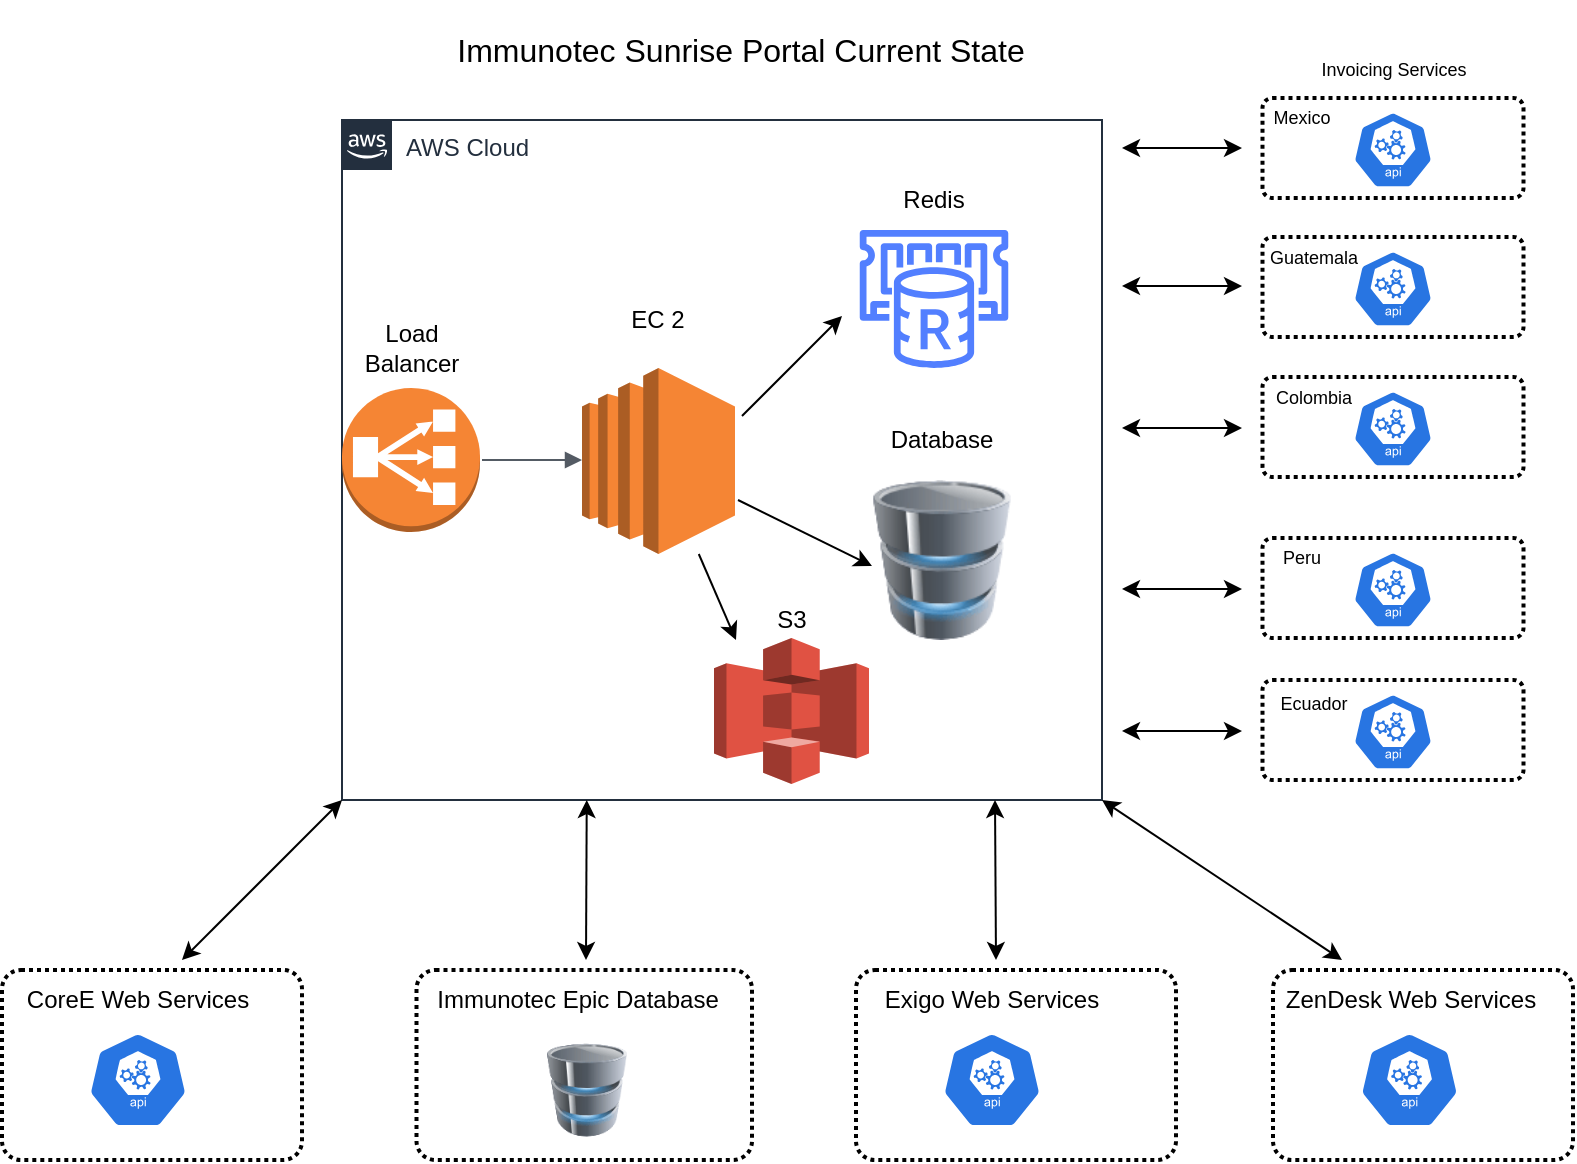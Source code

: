 <mxfile version="15.0.5" type="github">
  <diagram id="cFiXvALZksI0QIa7OpRT" name="Page-1">
    <mxGraphModel dx="1306" dy="811" grid="1" gridSize="10" guides="1" tooltips="1" connect="1" arrows="1" fold="1" page="1" pageScale="1" pageWidth="850" pageHeight="1100" math="0" shadow="0">
      <root>
        <mxCell id="0" />
        <mxCell id="1" parent="0" />
        <mxCell id="X6bT7JPRpj6-fWHqidIX-1" value="AWS Cloud" style="points=[[0,0],[0.25,0],[0.5,0],[0.75,0],[1,0],[1,0.25],[1,0.5],[1,0.75],[1,1],[0.75,1],[0.5,1],[0.25,1],[0,1],[0,0.75],[0,0.5],[0,0.25]];outlineConnect=0;gradientColor=none;html=1;whiteSpace=wrap;fontSize=12;fontStyle=0;shape=mxgraph.aws4.group;grIcon=mxgraph.aws4.group_aws_cloud_alt;strokeColor=#232F3E;fillColor=none;verticalAlign=top;align=left;spacingLeft=30;fontColor=#232F3E;dashed=0;" vertex="1" parent="1">
          <mxGeometry x="200" y="70" width="380" height="340" as="geometry" />
        </mxCell>
        <mxCell id="X6bT7JPRpj6-fWHqidIX-3" value="" style="outlineConnect=0;dashed=0;verticalLabelPosition=bottom;verticalAlign=top;align=center;html=1;shape=mxgraph.aws3.classic_load_balancer;fillColor=#F58534;gradientColor=none;" vertex="1" parent="1">
          <mxGeometry x="200" y="204" width="69" height="72" as="geometry" />
        </mxCell>
        <mxCell id="X6bT7JPRpj6-fWHqidIX-5" value="&lt;font style=&quot;font-size: 16px&quot;&gt;Immunotec Sunrise Portal Current State&lt;/font&gt;" style="text;html=1;strokeColor=none;fillColor=none;align=center;verticalAlign=middle;whiteSpace=wrap;rounded=0;" vertex="1" parent="1">
          <mxGeometry x="249" y="10" width="301" height="50" as="geometry" />
        </mxCell>
        <mxCell id="X6bT7JPRpj6-fWHqidIX-6" value="" style="outlineConnect=0;dashed=0;verticalLabelPosition=bottom;verticalAlign=top;align=center;html=1;shape=mxgraph.aws3.ec2;fillColor=#F58534;gradientColor=none;" vertex="1" parent="1">
          <mxGeometry x="320" y="194" width="76.5" height="93" as="geometry" />
        </mxCell>
        <mxCell id="X6bT7JPRpj6-fWHqidIX-7" value="" style="image;html=1;image=img/lib/clip_art/computers/Database_128x128.png" vertex="1" parent="1">
          <mxGeometry x="460" y="250" width="80" height="80" as="geometry" />
        </mxCell>
        <mxCell id="X6bT7JPRpj6-fWHqidIX-8" value="" style="outlineConnect=0;fontColor=#232F3E;gradientColor=none;fillColor=#527FFF;strokeColor=none;dashed=0;verticalLabelPosition=bottom;verticalAlign=top;align=center;html=1;fontSize=12;fontStyle=0;aspect=fixed;pointerEvents=1;shape=mxgraph.aws4.elasticache_for_redis;" vertex="1" parent="1">
          <mxGeometry x="457" y="125" width="78" height="69" as="geometry" />
        </mxCell>
        <mxCell id="X6bT7JPRpj6-fWHqidIX-10" value="" style="edgeStyle=orthogonalEdgeStyle;html=1;endArrow=block;elbow=vertical;startArrow=none;endFill=1;strokeColor=#545B64;rounded=0;" edge="1" parent="1">
          <mxGeometry width="100" relative="1" as="geometry">
            <mxPoint x="270" y="240" as="sourcePoint" />
            <mxPoint x="320" y="240" as="targetPoint" />
            <Array as="points">
              <mxPoint x="320" y="240" />
              <mxPoint x="320" y="240" />
            </Array>
          </mxGeometry>
        </mxCell>
        <mxCell id="X6bT7JPRpj6-fWHqidIX-12" value="" style="endArrow=classic;html=1;" edge="1" parent="1">
          <mxGeometry width="50" height="50" relative="1" as="geometry">
            <mxPoint x="400" y="218" as="sourcePoint" />
            <mxPoint x="450" y="168" as="targetPoint" />
          </mxGeometry>
        </mxCell>
        <mxCell id="X6bT7JPRpj6-fWHqidIX-14" value="Load Balancer" style="text;html=1;strokeColor=none;fillColor=none;align=center;verticalAlign=middle;whiteSpace=wrap;rounded=0;" vertex="1" parent="1">
          <mxGeometry x="214.5" y="174" width="40" height="20" as="geometry" />
        </mxCell>
        <mxCell id="X6bT7JPRpj6-fWHqidIX-15" value="EC 2" style="text;html=1;strokeColor=none;fillColor=none;align=center;verticalAlign=middle;whiteSpace=wrap;rounded=0;" vertex="1" parent="1">
          <mxGeometry x="338.25" y="159.5" width="40" height="20" as="geometry" />
        </mxCell>
        <mxCell id="X6bT7JPRpj6-fWHqidIX-16" value="Redis" style="text;html=1;strokeColor=none;fillColor=none;align=center;verticalAlign=middle;whiteSpace=wrap;rounded=0;" vertex="1" parent="1">
          <mxGeometry x="476" y="100" width="40" height="20" as="geometry" />
        </mxCell>
        <mxCell id="X6bT7JPRpj6-fWHqidIX-17" value="Database" style="text;html=1;strokeColor=none;fillColor=none;align=center;verticalAlign=middle;whiteSpace=wrap;rounded=0;" vertex="1" parent="1">
          <mxGeometry x="480" y="220" width="40" height="20" as="geometry" />
        </mxCell>
        <mxCell id="X6bT7JPRpj6-fWHqidIX-20" value="" style="rounded=1;arcSize=10;dashed=1;fillColor=none;gradientColor=none;dashPattern=1 1;strokeWidth=2;" vertex="1" parent="1">
          <mxGeometry x="30" y="495" width="150" height="95" as="geometry" />
        </mxCell>
        <mxCell id="X6bT7JPRpj6-fWHqidIX-22" value="" style="rounded=1;arcSize=10;dashed=1;fillColor=none;gradientColor=none;dashPattern=1 1;strokeWidth=2;" vertex="1" parent="1">
          <mxGeometry x="237.25" y="495" width="167.75" height="95" as="geometry" />
        </mxCell>
        <mxCell id="X6bT7JPRpj6-fWHqidIX-23" value="" style="rounded=1;arcSize=10;dashed=1;fillColor=none;gradientColor=none;dashPattern=1 1;strokeWidth=2;" vertex="1" parent="1">
          <mxGeometry x="457" y="495" width="160" height="95" as="geometry" />
        </mxCell>
        <mxCell id="X6bT7JPRpj6-fWHqidIX-24" value="CoreE Web Services" style="text;html=1;strokeColor=none;fillColor=none;align=center;verticalAlign=middle;whiteSpace=wrap;rounded=0;" vertex="1" parent="1">
          <mxGeometry x="38" y="500" width="120" height="20" as="geometry" />
        </mxCell>
        <mxCell id="X6bT7JPRpj6-fWHqidIX-25" value="Immunotec Epic Database" style="text;html=1;strokeColor=none;fillColor=none;align=center;verticalAlign=middle;whiteSpace=wrap;rounded=0;" vertex="1" parent="1">
          <mxGeometry x="243" y="500" width="150" height="20" as="geometry" />
        </mxCell>
        <mxCell id="X6bT7JPRpj6-fWHqidIX-26" value="Exigo Web Services" style="text;html=1;strokeColor=none;fillColor=none;align=center;verticalAlign=middle;whiteSpace=wrap;rounded=0;" vertex="1" parent="1">
          <mxGeometry x="465" y="500" width="120" height="20" as="geometry" />
        </mxCell>
        <mxCell id="X6bT7JPRpj6-fWHqidIX-27" value="" style="html=1;dashed=0;whitespace=wrap;fillColor=#2875E2;strokeColor=#ffffff;points=[[0.005,0.63,0],[0.1,0.2,0],[0.9,0.2,0],[0.5,0,0],[0.995,0.63,0],[0.72,0.99,0],[0.5,1,0],[0.28,0.99,0]];shape=mxgraph.kubernetes.icon;prIcon=api" vertex="1" parent="1">
          <mxGeometry x="73" y="526" width="50" height="48" as="geometry" />
        </mxCell>
        <mxCell id="X6bT7JPRpj6-fWHqidIX-28" value="" style="html=1;dashed=0;whitespace=wrap;fillColor=#2875E2;strokeColor=#ffffff;points=[[0.005,0.63,0],[0.1,0.2,0],[0.9,0.2,0],[0.5,0,0],[0.995,0.63,0],[0.72,0.99,0],[0.5,1,0],[0.28,0.99,0]];shape=mxgraph.kubernetes.icon;prIcon=api" vertex="1" parent="1">
          <mxGeometry x="500" y="526" width="50" height="48" as="geometry" />
        </mxCell>
        <mxCell id="X6bT7JPRpj6-fWHqidIX-29" value="" style="image;html=1;image=img/lib/clip_art/computers/Database_128x128.png" vertex="1" parent="1">
          <mxGeometry x="302.5" y="520" width="40" height="70" as="geometry" />
        </mxCell>
        <mxCell id="X6bT7JPRpj6-fWHqidIX-30" value="" style="endArrow=classic;startArrow=classic;html=1;" edge="1" parent="1">
          <mxGeometry width="50" height="50" relative="1" as="geometry">
            <mxPoint x="120" y="490" as="sourcePoint" />
            <mxPoint x="200" y="410" as="targetPoint" />
          </mxGeometry>
        </mxCell>
        <mxCell id="X6bT7JPRpj6-fWHqidIX-31" value="" style="endArrow=classic;startArrow=classic;html=1;" edge="1" parent="1">
          <mxGeometry width="50" height="50" relative="1" as="geometry">
            <mxPoint x="322" y="490" as="sourcePoint" />
            <mxPoint x="322.37" y="410" as="targetPoint" />
          </mxGeometry>
        </mxCell>
        <mxCell id="X6bT7JPRpj6-fWHqidIX-32" value="" style="endArrow=classic;startArrow=classic;html=1;" edge="1" parent="1">
          <mxGeometry width="50" height="50" relative="1" as="geometry">
            <mxPoint x="527" y="490" as="sourcePoint" />
            <mxPoint x="526.5" y="410" as="targetPoint" />
          </mxGeometry>
        </mxCell>
        <mxCell id="X6bT7JPRpj6-fWHqidIX-36" value="" style="rounded=1;arcSize=10;dashed=1;fillColor=none;gradientColor=none;dashPattern=1 1;strokeWidth=2;" vertex="1" parent="1">
          <mxGeometry x="660.25" y="59" width="130.5" height="50" as="geometry" />
        </mxCell>
        <mxCell id="X6bT7JPRpj6-fWHqidIX-39" value="Mexico" style="text;html=1;strokeColor=none;fillColor=none;align=center;verticalAlign=middle;whiteSpace=wrap;rounded=0;fontSize=9;" vertex="1" parent="1">
          <mxGeometry x="660.25" y="59" width="40" height="20" as="geometry" />
        </mxCell>
        <mxCell id="X6bT7JPRpj6-fWHqidIX-40" value="" style="html=1;dashed=0;whitespace=wrap;fillColor=#2875E2;strokeColor=#ffffff;points=[[0.005,0.63,0],[0.1,0.2,0],[0.9,0.2,0],[0.5,0,0],[0.995,0.63,0],[0.72,0.99,0],[0.5,1,0],[0.28,0.99,0]];shape=mxgraph.kubernetes.icon;prIcon=api" vertex="1" parent="1">
          <mxGeometry x="705.5" y="61" width="40" height="48" as="geometry" />
        </mxCell>
        <mxCell id="X6bT7JPRpj6-fWHqidIX-41" value="" style="rounded=1;arcSize=10;dashed=1;fillColor=none;gradientColor=none;dashPattern=1 1;strokeWidth=2;" vertex="1" parent="1">
          <mxGeometry x="660.25" y="128.5" width="130.5" height="50" as="geometry" />
        </mxCell>
        <mxCell id="X6bT7JPRpj6-fWHqidIX-42" value="Guatemala" style="text;html=1;strokeColor=none;fillColor=none;align=center;verticalAlign=middle;whiteSpace=wrap;rounded=0;fontSize=9;" vertex="1" parent="1">
          <mxGeometry x="665.5" y="128.5" width="40" height="20" as="geometry" />
        </mxCell>
        <mxCell id="X6bT7JPRpj6-fWHqidIX-43" value="" style="html=1;dashed=0;whitespace=wrap;fillColor=#2875E2;strokeColor=#ffffff;points=[[0.005,0.63,0],[0.1,0.2,0],[0.9,0.2,0],[0.5,0,0],[0.995,0.63,0],[0.72,0.99,0],[0.5,1,0],[0.28,0.99,0]];shape=mxgraph.kubernetes.icon;prIcon=api" vertex="1" parent="1">
          <mxGeometry x="705.5" y="130.5" width="40" height="48" as="geometry" />
        </mxCell>
        <mxCell id="X6bT7JPRpj6-fWHqidIX-44" value="" style="rounded=1;arcSize=10;dashed=1;fillColor=none;gradientColor=none;dashPattern=1 1;strokeWidth=2;" vertex="1" parent="1">
          <mxGeometry x="660.25" y="198.5" width="130.5" height="50" as="geometry" />
        </mxCell>
        <mxCell id="X6bT7JPRpj6-fWHqidIX-45" value="Colombia" style="text;html=1;strokeColor=none;fillColor=none;align=center;verticalAlign=middle;whiteSpace=wrap;rounded=0;fontSize=9;" vertex="1" parent="1">
          <mxGeometry x="665.5" y="198.5" width="40" height="20" as="geometry" />
        </mxCell>
        <mxCell id="X6bT7JPRpj6-fWHqidIX-46" value="" style="html=1;dashed=0;whitespace=wrap;fillColor=#2875E2;strokeColor=#ffffff;points=[[0.005,0.63,0],[0.1,0.2,0],[0.9,0.2,0],[0.5,0,0],[0.995,0.63,0],[0.72,0.99,0],[0.5,1,0],[0.28,0.99,0]];shape=mxgraph.kubernetes.icon;prIcon=api" vertex="1" parent="1">
          <mxGeometry x="705.5" y="200.5" width="40" height="48" as="geometry" />
        </mxCell>
        <mxCell id="X6bT7JPRpj6-fWHqidIX-47" value="" style="rounded=1;arcSize=10;dashed=1;fillColor=none;gradientColor=none;dashPattern=1 1;strokeWidth=2;" vertex="1" parent="1">
          <mxGeometry x="660.25" y="279" width="130.5" height="50" as="geometry" />
        </mxCell>
        <mxCell id="X6bT7JPRpj6-fWHqidIX-48" value="Peru" style="text;html=1;strokeColor=none;fillColor=none;align=center;verticalAlign=middle;whiteSpace=wrap;rounded=0;fontSize=9;" vertex="1" parent="1">
          <mxGeometry x="660.25" y="279" width="40" height="20" as="geometry" />
        </mxCell>
        <mxCell id="X6bT7JPRpj6-fWHqidIX-49" value="" style="html=1;dashed=0;whitespace=wrap;fillColor=#2875E2;strokeColor=#ffffff;points=[[0.005,0.63,0],[0.1,0.2,0],[0.9,0.2,0],[0.5,0,0],[0.995,0.63,0],[0.72,0.99,0],[0.5,1,0],[0.28,0.99,0]];shape=mxgraph.kubernetes.icon;prIcon=api" vertex="1" parent="1">
          <mxGeometry x="705.5" y="281" width="40" height="48" as="geometry" />
        </mxCell>
        <mxCell id="X6bT7JPRpj6-fWHqidIX-50" value="" style="rounded=1;arcSize=10;dashed=1;fillColor=none;gradientColor=none;dashPattern=1 1;strokeWidth=2;" vertex="1" parent="1">
          <mxGeometry x="665.5" y="495" width="150" height="95" as="geometry" />
        </mxCell>
        <mxCell id="X6bT7JPRpj6-fWHqidIX-51" value="ZenDesk Web Services" style="text;html=1;strokeColor=none;fillColor=none;align=center;verticalAlign=middle;whiteSpace=wrap;rounded=0;" vertex="1" parent="1">
          <mxGeometry x="665.5" y="500" width="136.5" height="20" as="geometry" />
        </mxCell>
        <mxCell id="X6bT7JPRpj6-fWHqidIX-52" value="" style="html=1;dashed=0;whitespace=wrap;fillColor=#2875E2;strokeColor=#ffffff;points=[[0.005,0.63,0],[0.1,0.2,0],[0.9,0.2,0],[0.5,0,0],[0.995,0.63,0],[0.72,0.99,0],[0.5,1,0],[0.28,0.99,0]];shape=mxgraph.kubernetes.icon;prIcon=api" vertex="1" parent="1">
          <mxGeometry x="708.75" y="526" width="50" height="48" as="geometry" />
        </mxCell>
        <mxCell id="X6bT7JPRpj6-fWHqidIX-53" value="" style="endArrow=classic;startArrow=classic;html=1;entryX=0.75;entryY=1;entryDx=0;entryDy=0;" edge="1" parent="1">
          <mxGeometry width="50" height="50" relative="1" as="geometry">
            <mxPoint x="700" y="490" as="sourcePoint" />
            <mxPoint x="580" y="410" as="targetPoint" />
          </mxGeometry>
        </mxCell>
        <mxCell id="X6bT7JPRpj6-fWHqidIX-55" value="" style="endArrow=classic;startArrow=classic;html=1;fontSize=9;" edge="1" parent="1">
          <mxGeometry width="50" height="50" relative="1" as="geometry">
            <mxPoint x="590" y="84" as="sourcePoint" />
            <mxPoint x="650" y="84" as="targetPoint" />
          </mxGeometry>
        </mxCell>
        <mxCell id="X6bT7JPRpj6-fWHqidIX-56" value="" style="endArrow=classic;startArrow=classic;html=1;fontSize=9;" edge="1" parent="1">
          <mxGeometry width="50" height="50" relative="1" as="geometry">
            <mxPoint x="590" y="153" as="sourcePoint" />
            <mxPoint x="650" y="153" as="targetPoint" />
          </mxGeometry>
        </mxCell>
        <mxCell id="X6bT7JPRpj6-fWHqidIX-57" value="" style="endArrow=classic;startArrow=classic;html=1;fontSize=9;" edge="1" parent="1">
          <mxGeometry width="50" height="50" relative="1" as="geometry">
            <mxPoint x="590" y="224" as="sourcePoint" />
            <mxPoint x="650" y="224" as="targetPoint" />
          </mxGeometry>
        </mxCell>
        <mxCell id="X6bT7JPRpj6-fWHqidIX-58" value="" style="endArrow=classic;startArrow=classic;html=1;fontSize=9;" edge="1" parent="1">
          <mxGeometry width="50" height="50" relative="1" as="geometry">
            <mxPoint x="590" y="304.5" as="sourcePoint" />
            <mxPoint x="650" y="304.5" as="targetPoint" />
          </mxGeometry>
        </mxCell>
        <mxCell id="X6bT7JPRpj6-fWHqidIX-59" value="Invoicing Services" style="text;html=1;strokeColor=none;fillColor=none;align=center;verticalAlign=middle;whiteSpace=wrap;rounded=0;fontSize=9;" vertex="1" parent="1">
          <mxGeometry x="680.5" y="35" width="90" height="20" as="geometry" />
        </mxCell>
        <mxCell id="X6bT7JPRpj6-fWHqidIX-60" value="" style="rounded=1;arcSize=10;dashed=1;fillColor=none;gradientColor=none;dashPattern=1 1;strokeWidth=2;" vertex="1" parent="1">
          <mxGeometry x="660.25" y="350" width="130.5" height="50" as="geometry" />
        </mxCell>
        <mxCell id="X6bT7JPRpj6-fWHqidIX-61" value="Ecuador" style="text;html=1;strokeColor=none;fillColor=none;align=center;verticalAlign=middle;whiteSpace=wrap;rounded=0;fontSize=9;" vertex="1" parent="1">
          <mxGeometry x="665.5" y="352" width="40" height="20" as="geometry" />
        </mxCell>
        <mxCell id="X6bT7JPRpj6-fWHqidIX-62" value="" style="html=1;dashed=0;whitespace=wrap;fillColor=#2875E2;strokeColor=#ffffff;points=[[0.005,0.63,0],[0.1,0.2,0],[0.9,0.2,0],[0.5,0,0],[0.995,0.63,0],[0.72,0.99,0],[0.5,1,0],[0.28,0.99,0]];shape=mxgraph.kubernetes.icon;prIcon=api" vertex="1" parent="1">
          <mxGeometry x="705.5" y="352" width="40" height="48" as="geometry" />
        </mxCell>
        <mxCell id="X6bT7JPRpj6-fWHqidIX-63" value="" style="endArrow=classic;startArrow=classic;html=1;fontSize=9;" edge="1" parent="1">
          <mxGeometry width="50" height="50" relative="1" as="geometry">
            <mxPoint x="590" y="375.5" as="sourcePoint" />
            <mxPoint x="650" y="375.5" as="targetPoint" />
          </mxGeometry>
        </mxCell>
        <mxCell id="X6bT7JPRpj6-fWHqidIX-64" value="" style="outlineConnect=0;dashed=0;verticalLabelPosition=bottom;verticalAlign=top;align=center;html=1;shape=mxgraph.aws3.s3;fillColor=#E05243;gradientColor=none;fontSize=9;" vertex="1" parent="1">
          <mxGeometry x="386" y="329" width="77.5" height="73" as="geometry" />
        </mxCell>
        <mxCell id="X6bT7JPRpj6-fWHqidIX-65" value="&lt;font style=&quot;font-size: 12px&quot;&gt;S3&lt;/font&gt;" style="text;html=1;strokeColor=none;fillColor=none;align=center;verticalAlign=middle;whiteSpace=wrap;rounded=0;fontSize=9;" vertex="1" parent="1">
          <mxGeometry x="405" y="310" width="40" height="20" as="geometry" />
        </mxCell>
        <mxCell id="X6bT7JPRpj6-fWHqidIX-67" value="" style="endArrow=classic;html=1;fontSize=9;" edge="1" parent="1" source="X6bT7JPRpj6-fWHqidIX-6">
          <mxGeometry width="50" height="50" relative="1" as="geometry">
            <mxPoint x="376.5" y="289" as="sourcePoint" />
            <mxPoint x="397" y="330" as="targetPoint" />
          </mxGeometry>
        </mxCell>
        <mxCell id="X6bT7JPRpj6-fWHqidIX-70" value="" style="endArrow=classic;html=1;fontSize=9;" edge="1" parent="1">
          <mxGeometry width="50" height="50" relative="1" as="geometry">
            <mxPoint x="398" y="260" as="sourcePoint" />
            <mxPoint x="465" y="293" as="targetPoint" />
          </mxGeometry>
        </mxCell>
      </root>
    </mxGraphModel>
  </diagram>
</mxfile>
